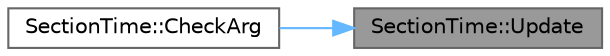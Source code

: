 digraph "SectionTime::Update"
{
 // LATEX_PDF_SIZE
  bgcolor="transparent";
  edge [fontname=Helvetica,fontsize=10,labelfontname=Helvetica,labelfontsize=10];
  node [fontname=Helvetica,fontsize=10,shape=box,height=0.2,width=0.4];
  rankdir="RL";
  Node1 [id="Node000001",label="SectionTime::Update",height=0.2,width=0.4,color="gray40", fillcolor="grey60", style="filled", fontcolor="black",tooltip="Updates the section's DateTime structures with current values."];
  Node1 -> Node2 [id="edge1_Node000001_Node000002",dir="back",color="steelblue1",style="solid",tooltip=" "];
  Node2 [id="Node000002",label="SectionTime::CheckArg",height=0.2,width=0.4,color="grey40", fillcolor="white", style="filled",URL="$class_section_time.html#a0c63e374b754c001ef7e8b8f5d2344e7",tooltip="Checks the validity of the section time arguments."];
}
